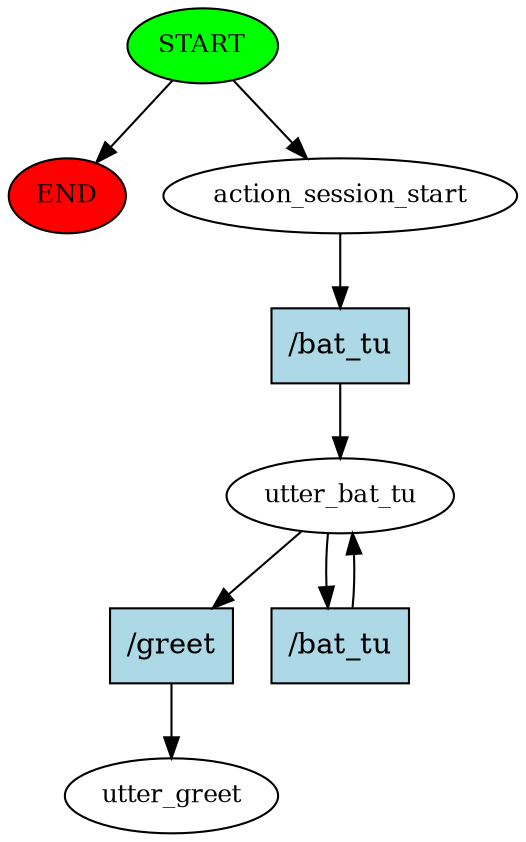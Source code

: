 digraph  {
0 [class="start active", fillcolor=green, fontsize=12, label=START, style=filled];
"-1" [class=end, fillcolor=red, fontsize=12, label=END, style=filled];
1 [class=active, fontsize=12, label=action_session_start];
2 [class=active, fontsize=12, label=utter_bat_tu];
4 [class="dashed active", fontsize=12, label=utter_greet];
5 [class="intent active", fillcolor=lightblue, label="/bat_tu", shape=rect, style=filled];
6 [class="intent active", fillcolor=lightblue, label="/greet", shape=rect, style=filled];
7 [class="intent active", fillcolor=lightblue, label="/bat_tu", shape=rect, style=filled];
0 -> "-1"  [class="", key=NONE, label=""];
0 -> 1  [class=active, key=NONE, label=""];
1 -> 5  [class=active, key=0];
2 -> 6  [class=active, key=0];
2 -> 7  [class=active, key=0];
5 -> 2  [class=active, key=0];
6 -> 4  [class=active, key=0];
7 -> 2  [class=active, key=0];
}
